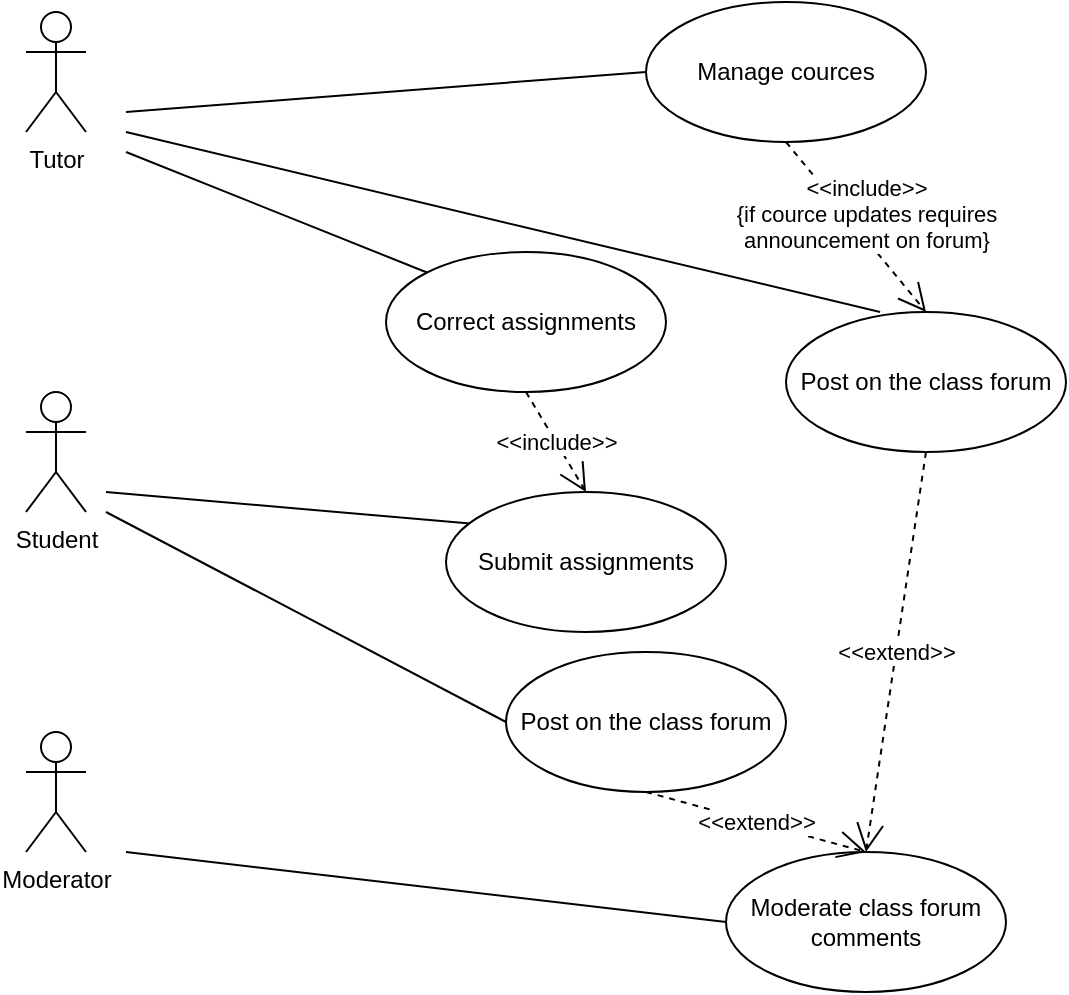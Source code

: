 <mxfile version="24.8.3">
  <diagram name="Page-1" id="e56a1550-8fbb-45ad-956c-1786394a9013">
    <mxGraphModel dx="1120" dy="468" grid="1" gridSize="10" guides="1" tooltips="1" connect="1" arrows="1" fold="1" page="1" pageScale="1" pageWidth="1100" pageHeight="850" background="none" math="0" shadow="0">
      <root>
        <mxCell id="0" />
        <mxCell id="1" parent="0" />
        <mxCell id="0wvfiA-yXDDdbIESt3Ay-1" value="Moderator" style="shape=umlActor;verticalLabelPosition=bottom;verticalAlign=top;html=1;" vertex="1" parent="1">
          <mxGeometry x="100" y="380" width="30" height="60" as="geometry" />
        </mxCell>
        <mxCell id="0wvfiA-yXDDdbIESt3Ay-2" value="Student" style="shape=umlActor;verticalLabelPosition=bottom;verticalAlign=top;html=1;" vertex="1" parent="1">
          <mxGeometry x="100" y="210" width="30" height="60" as="geometry" />
        </mxCell>
        <mxCell id="0wvfiA-yXDDdbIESt3Ay-3" value="Tutor" style="shape=umlActor;verticalLabelPosition=bottom;verticalAlign=top;html=1;" vertex="1" parent="1">
          <mxGeometry x="100" y="20" width="30" height="60" as="geometry" />
        </mxCell>
        <mxCell id="0wvfiA-yXDDdbIESt3Ay-5" value="Moderate class forum comments" style="ellipse;whiteSpace=wrap;html=1;" vertex="1" parent="1">
          <mxGeometry x="450" y="440" width="140" height="70" as="geometry" />
        </mxCell>
        <mxCell id="0wvfiA-yXDDdbIESt3Ay-6" value="Post on the class forum" style="ellipse;whiteSpace=wrap;html=1;" vertex="1" parent="1">
          <mxGeometry x="340" y="340" width="140" height="70" as="geometry" />
        </mxCell>
        <mxCell id="0wvfiA-yXDDdbIESt3Ay-8" value="Post on the class forum" style="ellipse;whiteSpace=wrap;html=1;" vertex="1" parent="1">
          <mxGeometry x="480" y="170" width="140" height="70" as="geometry" />
        </mxCell>
        <mxCell id="0wvfiA-yXDDdbIESt3Ay-9" value="Correct assignments" style="ellipse;whiteSpace=wrap;html=1;" vertex="1" parent="1">
          <mxGeometry x="280" y="140" width="140" height="70" as="geometry" />
        </mxCell>
        <mxCell id="0wvfiA-yXDDdbIESt3Ay-10" value="Manage cources" style="ellipse;whiteSpace=wrap;html=1;" vertex="1" parent="1">
          <mxGeometry x="410" y="15" width="140" height="70" as="geometry" />
        </mxCell>
        <mxCell id="0wvfiA-yXDDdbIESt3Ay-11" value="&amp;lt;&amp;lt;include&amp;gt;&amp;gt;" style="endArrow=open;endSize=12;dashed=1;html=1;rounded=0;exitX=0.5;exitY=1;exitDx=0;exitDy=0;entryX=0.5;entryY=0;entryDx=0;entryDy=0;" edge="1" parent="1" source="0wvfiA-yXDDdbIESt3Ay-9" target="0wvfiA-yXDDdbIESt3Ay-7">
          <mxGeometry width="160" relative="1" as="geometry">
            <mxPoint x="870" y="239.5" as="sourcePoint" />
            <mxPoint x="1030" y="239.5" as="targetPoint" />
          </mxGeometry>
        </mxCell>
        <mxCell id="0wvfiA-yXDDdbIESt3Ay-13" value="" style="endArrow=none;html=1;rounded=0;entryX=0;entryY=0.5;entryDx=0;entryDy=0;" edge="1" parent="1" target="0wvfiA-yXDDdbIESt3Ay-10">
          <mxGeometry width="50" height="50" relative="1" as="geometry">
            <mxPoint x="150" y="70" as="sourcePoint" />
            <mxPoint x="460" y="50" as="targetPoint" />
          </mxGeometry>
        </mxCell>
        <mxCell id="0wvfiA-yXDDdbIESt3Ay-14" value="" style="endArrow=none;html=1;rounded=0;entryX=0.107;entryY=0.229;entryDx=0;entryDy=0;entryPerimeter=0;" edge="1" parent="1" target="0wvfiA-yXDDdbIESt3Ay-7">
          <mxGeometry width="50" height="50" relative="1" as="geometry">
            <mxPoint x="140" y="260" as="sourcePoint" />
            <mxPoint x="330" y="280" as="targetPoint" />
          </mxGeometry>
        </mxCell>
        <mxCell id="0wvfiA-yXDDdbIESt3Ay-15" value="" style="endArrow=none;html=1;rounded=0;entryX=0;entryY=0;entryDx=0;entryDy=0;" edge="1" parent="1" target="0wvfiA-yXDDdbIESt3Ay-9">
          <mxGeometry width="50" height="50" relative="1" as="geometry">
            <mxPoint x="150" y="90" as="sourcePoint" />
            <mxPoint x="320" y="150" as="targetPoint" />
          </mxGeometry>
        </mxCell>
        <mxCell id="0wvfiA-yXDDdbIESt3Ay-16" value="" style="endArrow=none;html=1;rounded=0;entryX=0.336;entryY=0;entryDx=0;entryDy=0;entryPerimeter=0;" edge="1" parent="1" target="0wvfiA-yXDDdbIESt3Ay-8">
          <mxGeometry width="50" height="50" relative="1" as="geometry">
            <mxPoint x="150" y="80" as="sourcePoint" />
            <mxPoint x="600" y="180" as="targetPoint" />
          </mxGeometry>
        </mxCell>
        <mxCell id="0wvfiA-yXDDdbIESt3Ay-17" value="" style="endArrow=none;html=1;rounded=0;entryX=0;entryY=0.5;entryDx=0;entryDy=0;" edge="1" parent="1" target="0wvfiA-yXDDdbIESt3Ay-6">
          <mxGeometry width="50" height="50" relative="1" as="geometry">
            <mxPoint x="140" y="270" as="sourcePoint" />
            <mxPoint x="440" y="380" as="targetPoint" />
          </mxGeometry>
        </mxCell>
        <mxCell id="0wvfiA-yXDDdbIESt3Ay-18" value="" style="endArrow=none;html=1;rounded=0;entryX=0;entryY=0.5;entryDx=0;entryDy=0;" edge="1" parent="1" target="0wvfiA-yXDDdbIESt3Ay-5">
          <mxGeometry width="50" height="50" relative="1" as="geometry">
            <mxPoint x="150" y="440" as="sourcePoint" />
            <mxPoint x="570" y="430" as="targetPoint" />
          </mxGeometry>
        </mxCell>
        <mxCell id="0wvfiA-yXDDdbIESt3Ay-19" value="&amp;lt;&amp;lt;extend&amp;gt;&amp;gt;" style="endArrow=open;endSize=12;dashed=1;html=1;rounded=0;entryX=0.5;entryY=0;entryDx=0;entryDy=0;exitX=0.5;exitY=1;exitDx=0;exitDy=0;" edge="1" parent="1" source="0wvfiA-yXDDdbIESt3Ay-6" target="0wvfiA-yXDDdbIESt3Ay-5">
          <mxGeometry width="160" relative="1" as="geometry">
            <mxPoint x="430" y="460" as="sourcePoint" />
            <mxPoint x="565" y="330" as="targetPoint" />
          </mxGeometry>
        </mxCell>
        <mxCell id="0wvfiA-yXDDdbIESt3Ay-20" value="&amp;lt;&amp;lt;extend&amp;gt;&amp;gt;" style="endArrow=open;endSize=12;dashed=1;html=1;rounded=0;entryX=0.5;entryY=0;entryDx=0;entryDy=0;exitX=0.5;exitY=1;exitDx=0;exitDy=0;" edge="1" parent="1" source="0wvfiA-yXDDdbIESt3Ay-8" target="0wvfiA-yXDDdbIESt3Ay-5">
          <mxGeometry width="160" relative="1" as="geometry">
            <mxPoint x="770" y="360" as="sourcePoint" />
            <mxPoint x="680" y="410" as="targetPoint" />
          </mxGeometry>
        </mxCell>
        <mxCell id="0wvfiA-yXDDdbIESt3Ay-7" value="Submit assignments" style="ellipse;whiteSpace=wrap;html=1;" vertex="1" parent="1">
          <mxGeometry x="310" y="260" width="140" height="70" as="geometry" />
        </mxCell>
        <mxCell id="0wvfiA-yXDDdbIESt3Ay-22" value="&amp;lt;&amp;lt;include&amp;gt;&amp;gt;&lt;div&gt;{if cource updates requires&lt;/div&gt;&lt;div&gt;announcement on forum}&lt;/div&gt;" style="endArrow=open;endSize=12;dashed=1;html=1;rounded=0;exitX=0.5;exitY=1;exitDx=0;exitDy=0;entryX=0.5;entryY=0;entryDx=0;entryDy=0;" edge="1" parent="1" source="0wvfiA-yXDDdbIESt3Ay-10" target="0wvfiA-yXDDdbIESt3Ay-8">
          <mxGeometry x="-0.047" y="9" width="160" relative="1" as="geometry">
            <mxPoint x="390" y="220" as="sourcePoint" />
            <mxPoint x="410" y="280" as="targetPoint" />
            <mxPoint y="1" as="offset" />
          </mxGeometry>
        </mxCell>
      </root>
    </mxGraphModel>
  </diagram>
</mxfile>
